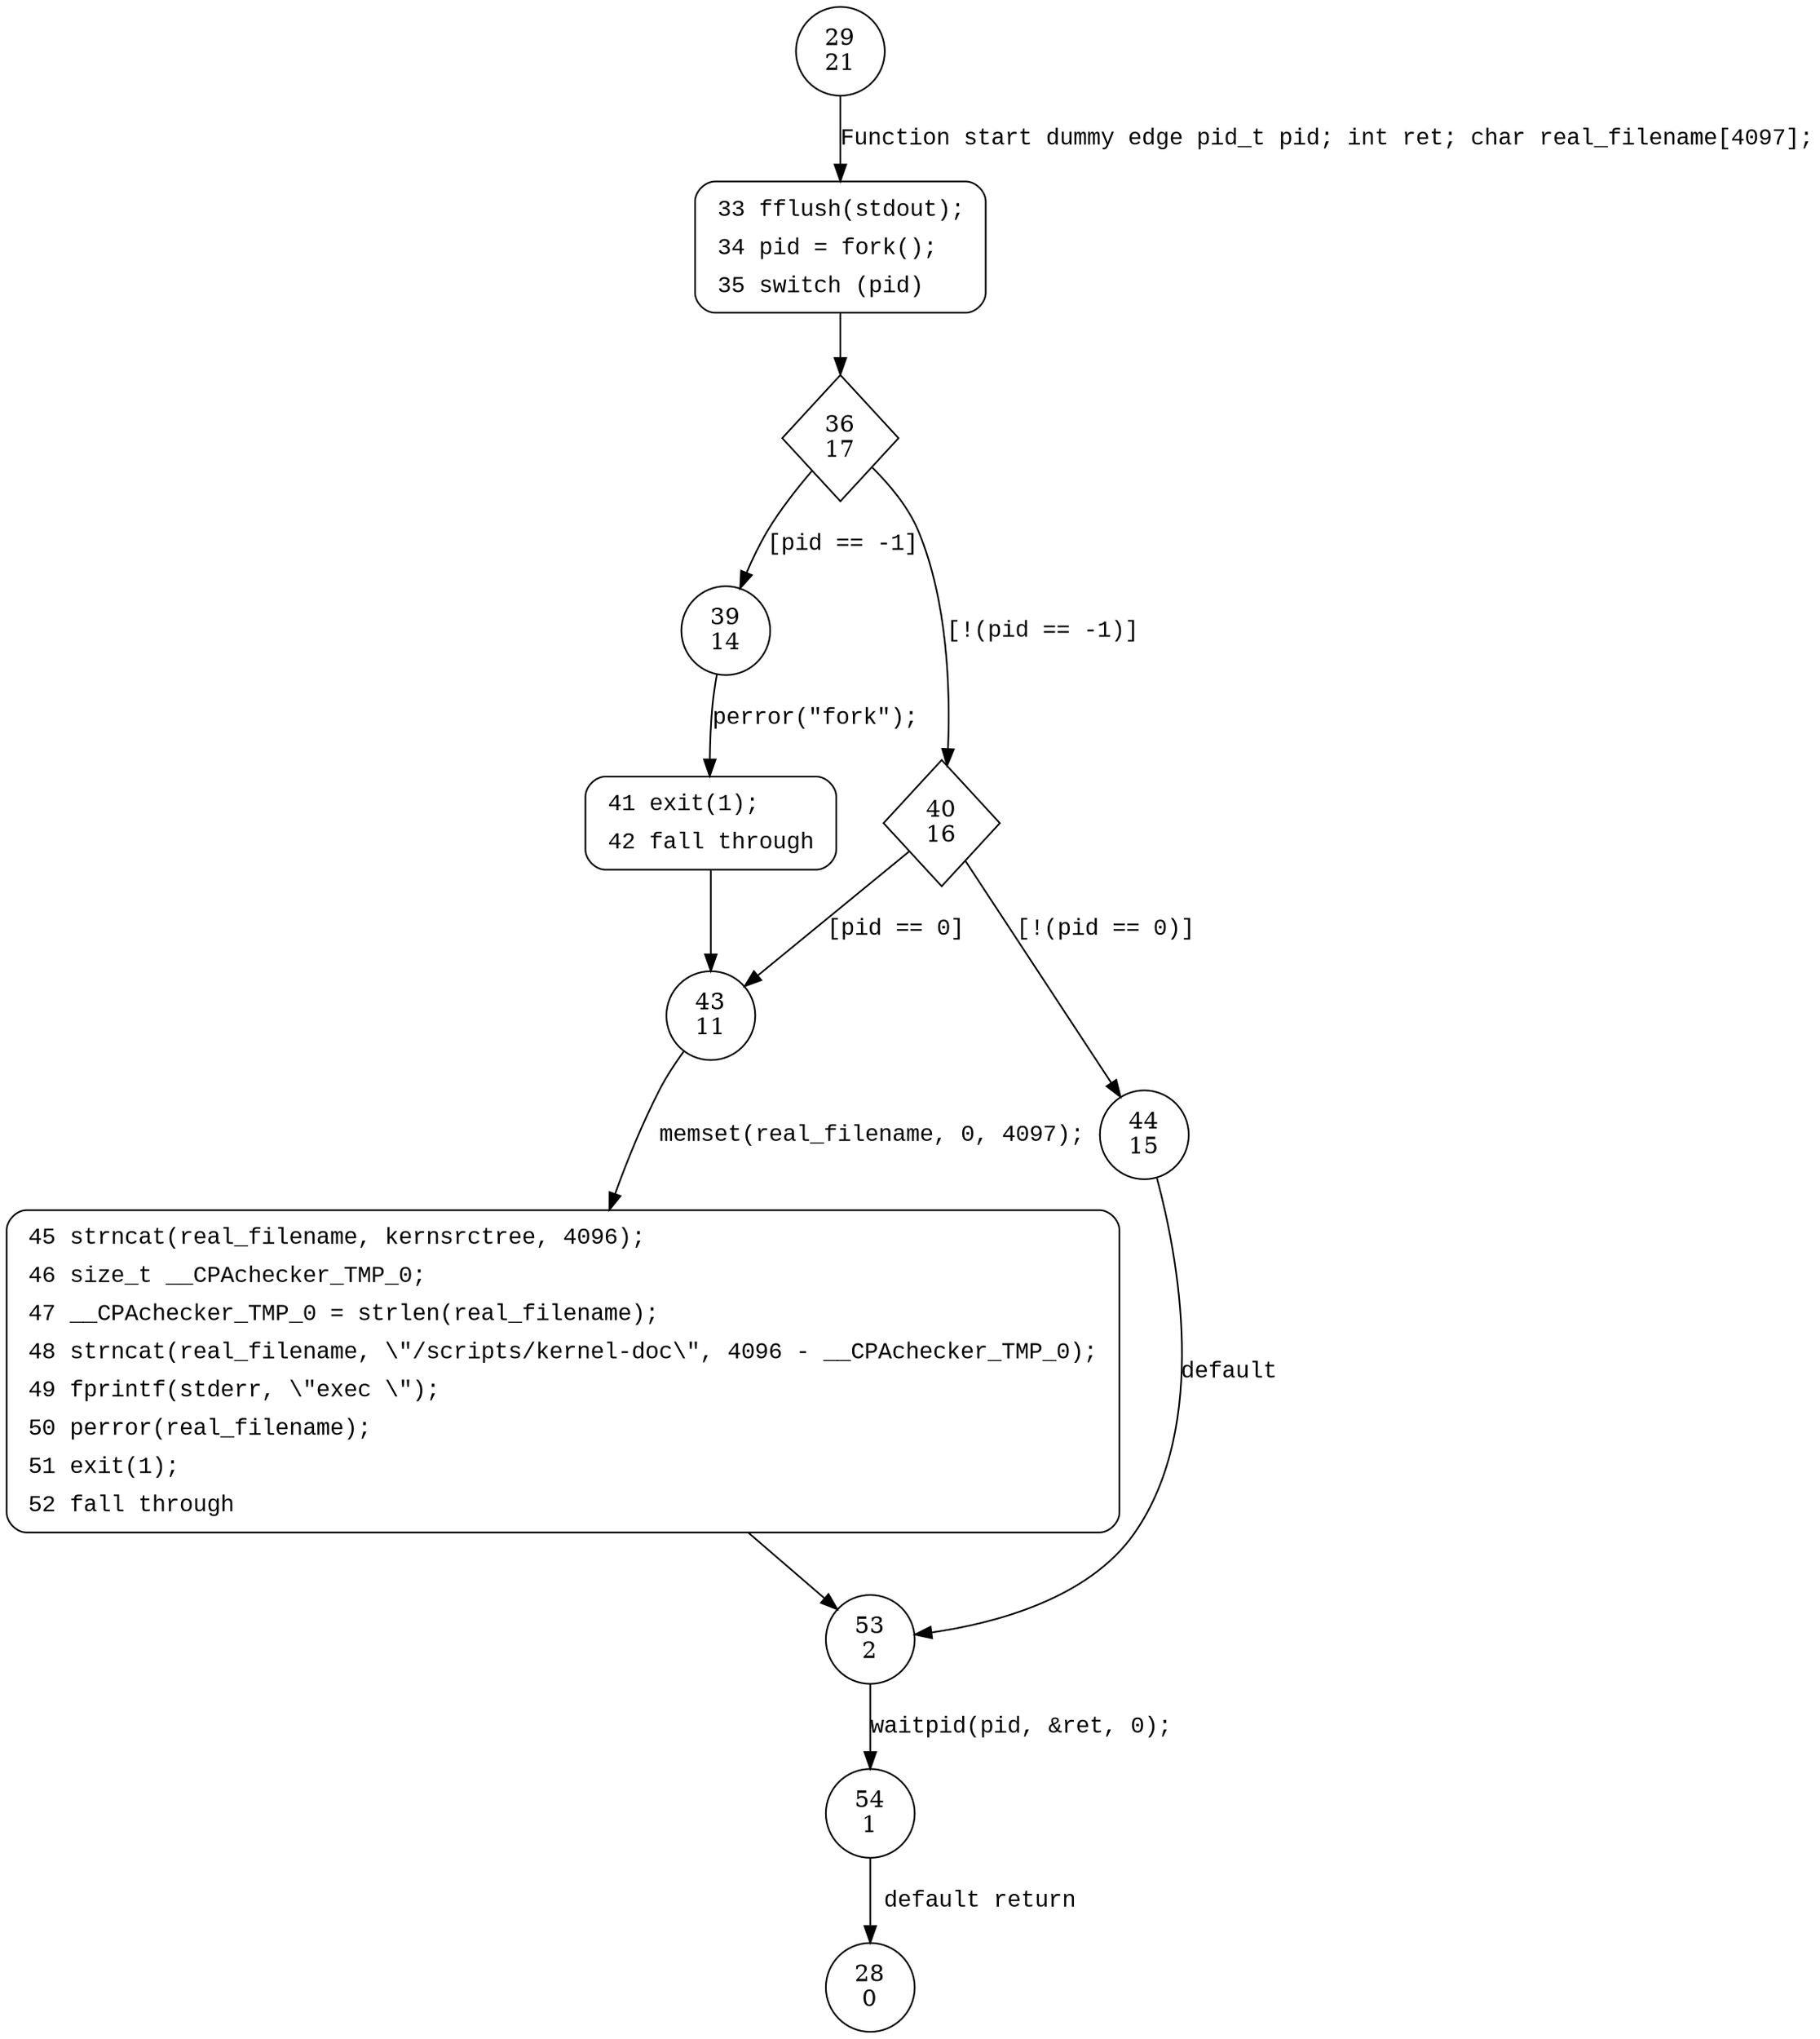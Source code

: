 digraph exec_kernel_doc {
29 [shape="circle" label="29\n21"]
33 [shape="circle" label="33\n20"]
36 [shape="diamond" label="36\n17"]
39 [shape="circle" label="39\n14"]
40 [shape="diamond" label="40\n16"]
43 [shape="circle" label="43\n11"]
44 [shape="circle" label="44\n15"]
53 [shape="circle" label="53\n2"]
54 [shape="circle" label="54\n1"]
45 [shape="circle" label="45\n10"]
41 [shape="circle" label="41\n13"]
28 [shape="circle" label="28\n0"]
33 [style="filled,bold" penwidth="1" fillcolor="white" fontname="Courier New" shape="Mrecord" label=<<table border="0" cellborder="0" cellpadding="3" bgcolor="white"><tr><td align="right">33</td><td align="left">fflush(stdout);</td></tr><tr><td align="right">34</td><td align="left">pid = fork();</td></tr><tr><td align="right">35</td><td align="left">switch (pid)</td></tr></table>>]
33 -> 36[label=""]
45 [style="filled,bold" penwidth="1" fillcolor="white" fontname="Courier New" shape="Mrecord" label=<<table border="0" cellborder="0" cellpadding="3" bgcolor="white"><tr><td align="right">45</td><td align="left">strncat(real_filename, kernsrctree, 4096);</td></tr><tr><td align="right">46</td><td align="left">size_t __CPAchecker_TMP_0;</td></tr><tr><td align="right">47</td><td align="left">__CPAchecker_TMP_0 = strlen(real_filename);</td></tr><tr><td align="right">48</td><td align="left">strncat(real_filename, \"/scripts/kernel-doc\", 4096 - __CPAchecker_TMP_0);</td></tr><tr><td align="right">49</td><td align="left">fprintf(stderr, \"exec \");</td></tr><tr><td align="right">50</td><td align="left">perror(real_filename);</td></tr><tr><td align="right">51</td><td align="left">exit(1);</td></tr><tr><td align="right">52</td><td align="left">fall through</td></tr></table>>]
45 -> 53[label=""]
41 [style="filled,bold" penwidth="1" fillcolor="white" fontname="Courier New" shape="Mrecord" label=<<table border="0" cellborder="0" cellpadding="3" bgcolor="white"><tr><td align="right">41</td><td align="left">exit(1);</td></tr><tr><td align="right">42</td><td align="left">fall through</td></tr></table>>]
41 -> 43[label=""]
29 -> 33 [label="Function start dummy edge pid_t pid; int ret; char real_filename[4097];" fontname="Courier New"]
36 -> 39 [label="[pid == -1]" fontname="Courier New"]
36 -> 40 [label="[!(pid == -1)]" fontname="Courier New"]
40 -> 43 [label="[pid == 0]" fontname="Courier New"]
40 -> 44 [label="[!(pid == 0)]" fontname="Courier New"]
53 -> 54 [label="waitpid(pid, &ret, 0);" fontname="Courier New"]
43 -> 45 [label="memset(real_filename, 0, 4097);" fontname="Courier New"]
39 -> 41 [label="perror(\"fork\");" fontname="Courier New"]
44 -> 53 [label="default" fontname="Courier New"]
54 -> 28 [label=" default return" fontname="Courier New"]
}